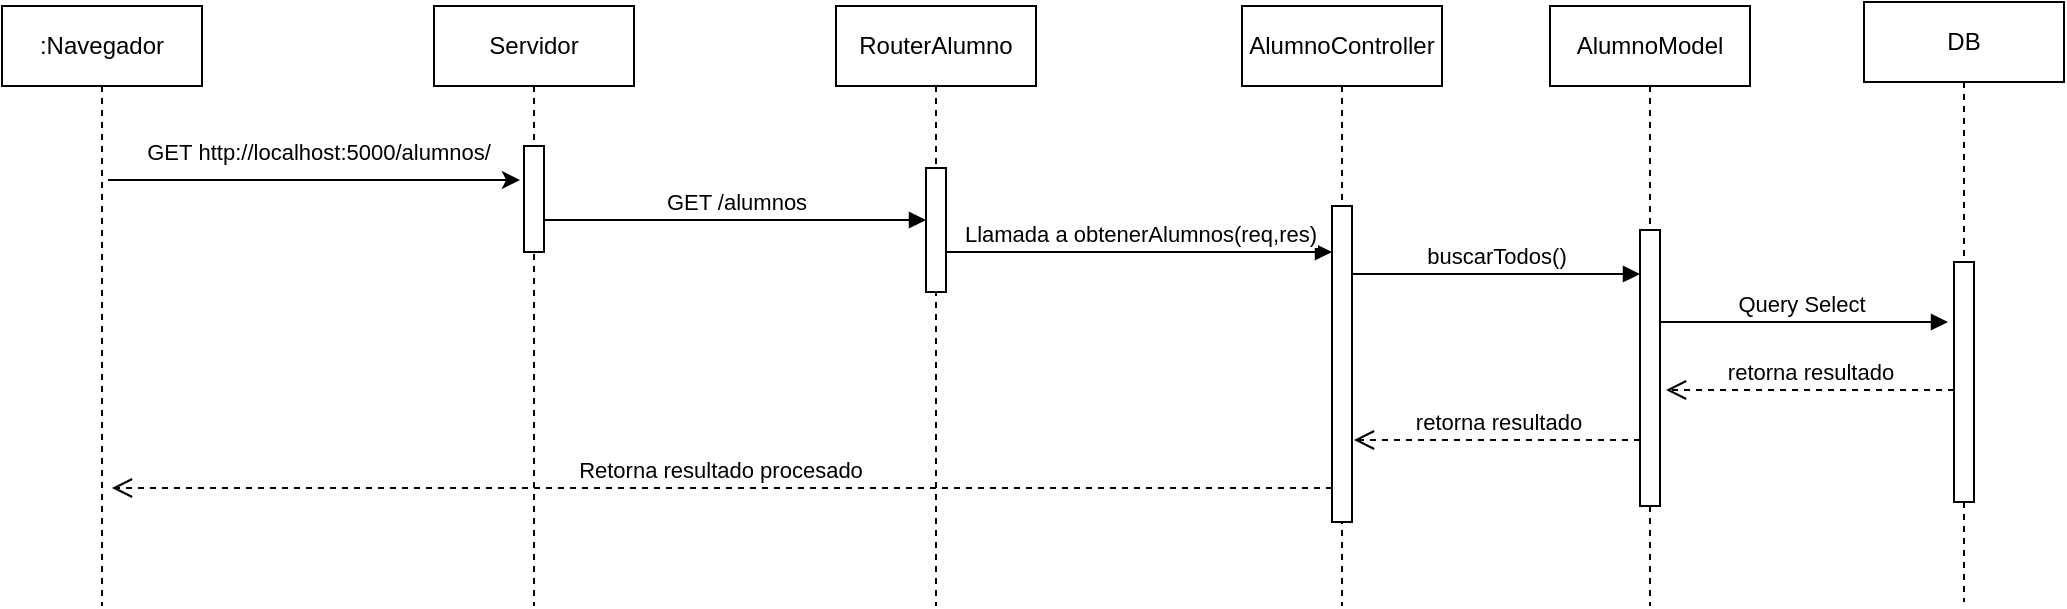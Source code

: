 <mxfile version="24.7.17">
  <diagram name="Page-1" id="2YBvvXClWsGukQMizWep">
    <mxGraphModel dx="989" dy="577" grid="0" gridSize="10" guides="1" tooltips="1" connect="1" arrows="1" fold="1" page="1" pageScale="1" pageWidth="1169" pageHeight="1654" math="0" shadow="0">
      <root>
        <mxCell id="0" />
        <mxCell id="1" parent="0" />
        <mxCell id="aM9ryv3xv72pqoxQDRHE-1" value="Servidor" style="shape=umlLifeline;perimeter=lifelinePerimeter;whiteSpace=wrap;html=1;container=0;dropTarget=0;collapsible=0;recursiveResize=0;outlineConnect=0;portConstraint=eastwest;newEdgeStyle={&quot;edgeStyle&quot;:&quot;elbowEdgeStyle&quot;,&quot;elbow&quot;:&quot;vertical&quot;,&quot;curved&quot;:0,&quot;rounded&quot;:0};" parent="1" vertex="1">
          <mxGeometry x="313" y="41" width="100" height="300" as="geometry" />
        </mxCell>
        <mxCell id="aM9ryv3xv72pqoxQDRHE-2" value="" style="html=1;points=[];perimeter=orthogonalPerimeter;outlineConnect=0;targetShapes=umlLifeline;portConstraint=eastwest;newEdgeStyle={&quot;edgeStyle&quot;:&quot;elbowEdgeStyle&quot;,&quot;elbow&quot;:&quot;vertical&quot;,&quot;curved&quot;:0,&quot;rounded&quot;:0};" parent="aM9ryv3xv72pqoxQDRHE-1" vertex="1">
          <mxGeometry x="45" y="70" width="10" height="53" as="geometry" />
        </mxCell>
        <mxCell id="aM9ryv3xv72pqoxQDRHE-5" value="RouterAlumno" style="shape=umlLifeline;perimeter=lifelinePerimeter;whiteSpace=wrap;html=1;container=0;dropTarget=0;collapsible=0;recursiveResize=0;outlineConnect=0;portConstraint=eastwest;newEdgeStyle={&quot;edgeStyle&quot;:&quot;elbowEdgeStyle&quot;,&quot;elbow&quot;:&quot;vertical&quot;,&quot;curved&quot;:0,&quot;rounded&quot;:0};" parent="1" vertex="1">
          <mxGeometry x="514" y="41" width="100" height="300" as="geometry" />
        </mxCell>
        <mxCell id="aM9ryv3xv72pqoxQDRHE-6" value="" style="html=1;points=[];perimeter=orthogonalPerimeter;outlineConnect=0;targetShapes=umlLifeline;portConstraint=eastwest;newEdgeStyle={&quot;edgeStyle&quot;:&quot;elbowEdgeStyle&quot;,&quot;elbow&quot;:&quot;vertical&quot;,&quot;curved&quot;:0,&quot;rounded&quot;:0};" parent="aM9ryv3xv72pqoxQDRHE-5" vertex="1">
          <mxGeometry x="45" y="81" width="10" height="62" as="geometry" />
        </mxCell>
        <mxCell id="aM9ryv3xv72pqoxQDRHE-7" value="GET /alumnos" style="html=1;verticalAlign=bottom;endArrow=block;edgeStyle=elbowEdgeStyle;elbow=vertical;curved=0;rounded=0;" parent="1" edge="1">
          <mxGeometry relative="1" as="geometry">
            <mxPoint x="368" y="148" as="sourcePoint" />
            <Array as="points">
              <mxPoint x="453" y="148" />
            </Array>
            <mxPoint x="559" y="148" as="targetPoint" />
          </mxGeometry>
        </mxCell>
        <mxCell id="s4qJ98brH94LvR8FTwwJ-4" value=":N&lt;span style=&quot;background-color: initial;&quot;&gt;avegador&lt;/span&gt;" style="shape=umlLifeline;perimeter=lifelinePerimeter;whiteSpace=wrap;html=1;container=0;dropTarget=0;collapsible=0;recursiveResize=0;outlineConnect=0;portConstraint=eastwest;newEdgeStyle={&quot;edgeStyle&quot;:&quot;elbowEdgeStyle&quot;,&quot;elbow&quot;:&quot;vertical&quot;,&quot;curved&quot;:0,&quot;rounded&quot;:0};" parent="1" vertex="1">
          <mxGeometry x="97" y="41" width="100" height="300" as="geometry" />
        </mxCell>
        <mxCell id="s4qJ98brH94LvR8FTwwJ-9" value="" style="endArrow=classic;html=1;rounded=0;" parent="1" edge="1">
          <mxGeometry width="50" height="50" relative="1" as="geometry">
            <mxPoint x="150" y="128" as="sourcePoint" />
            <mxPoint x="356" y="128" as="targetPoint" />
          </mxGeometry>
        </mxCell>
        <mxCell id="s4qJ98brH94LvR8FTwwJ-10" value="GET&amp;nbsp;http://localhost:5000/alumnos/" style="edgeLabel;html=1;align=center;verticalAlign=middle;resizable=0;points=[];" parent="s4qJ98brH94LvR8FTwwJ-9" vertex="1" connectable="0">
          <mxGeometry x="0.386" y="-1" relative="1" as="geometry">
            <mxPoint x="-38" y="-15" as="offset" />
          </mxGeometry>
        </mxCell>
        <mxCell id="s4qJ98brH94LvR8FTwwJ-12" value="AlumnoController" style="shape=umlLifeline;perimeter=lifelinePerimeter;whiteSpace=wrap;html=1;container=0;dropTarget=0;collapsible=0;recursiveResize=0;outlineConnect=0;portConstraint=eastwest;newEdgeStyle={&quot;edgeStyle&quot;:&quot;elbowEdgeStyle&quot;,&quot;elbow&quot;:&quot;vertical&quot;,&quot;curved&quot;:0,&quot;rounded&quot;:0};" parent="1" vertex="1">
          <mxGeometry x="717" y="41" width="100" height="300" as="geometry" />
        </mxCell>
        <mxCell id="s4qJ98brH94LvR8FTwwJ-13" value="" style="html=1;points=[];perimeter=orthogonalPerimeter;outlineConnect=0;targetShapes=umlLifeline;portConstraint=eastwest;newEdgeStyle={&quot;edgeStyle&quot;:&quot;elbowEdgeStyle&quot;,&quot;elbow&quot;:&quot;vertical&quot;,&quot;curved&quot;:0,&quot;rounded&quot;:0};" parent="s4qJ98brH94LvR8FTwwJ-12" vertex="1">
          <mxGeometry x="45" y="100" width="10" height="158" as="geometry" />
        </mxCell>
        <mxCell id="s4qJ98brH94LvR8FTwwJ-14" value="Llamada a obtenerAlumnos(req,res)" style="html=1;verticalAlign=bottom;endArrow=block;edgeStyle=elbowEdgeStyle;elbow=vertical;curved=0;rounded=0;" parent="1" source="aM9ryv3xv72pqoxQDRHE-6" target="s4qJ98brH94LvR8FTwwJ-13" edge="1">
          <mxGeometry x="0.003" relative="1" as="geometry">
            <mxPoint x="577" y="164" as="sourcePoint" />
            <Array as="points">
              <mxPoint x="662" y="164" />
            </Array>
            <mxPoint x="746" y="164" as="targetPoint" />
            <mxPoint as="offset" />
          </mxGeometry>
        </mxCell>
        <mxCell id="s4qJ98brH94LvR8FTwwJ-16" value="AlumnoModel" style="shape=umlLifeline;perimeter=lifelinePerimeter;whiteSpace=wrap;html=1;container=0;dropTarget=0;collapsible=0;recursiveResize=0;outlineConnect=0;portConstraint=eastwest;newEdgeStyle={&quot;edgeStyle&quot;:&quot;elbowEdgeStyle&quot;,&quot;elbow&quot;:&quot;vertical&quot;,&quot;curved&quot;:0,&quot;rounded&quot;:0};" parent="1" vertex="1">
          <mxGeometry x="871" y="41" width="100" height="300" as="geometry" />
        </mxCell>
        <mxCell id="s4qJ98brH94LvR8FTwwJ-17" value="" style="html=1;points=[];perimeter=orthogonalPerimeter;outlineConnect=0;targetShapes=umlLifeline;portConstraint=eastwest;newEdgeStyle={&quot;edgeStyle&quot;:&quot;elbowEdgeStyle&quot;,&quot;elbow&quot;:&quot;vertical&quot;,&quot;curved&quot;:0,&quot;rounded&quot;:0};" parent="s4qJ98brH94LvR8FTwwJ-16" vertex="1">
          <mxGeometry x="45" y="112" width="10" height="138" as="geometry" />
        </mxCell>
        <mxCell id="s4qJ98brH94LvR8FTwwJ-18" value="buscarTodos()" style="html=1;verticalAlign=bottom;endArrow=block;edgeStyle=elbowEdgeStyle;elbow=vertical;curved=0;rounded=0;" parent="1" source="s4qJ98brH94LvR8FTwwJ-13" target="s4qJ98brH94LvR8FTwwJ-17" edge="1">
          <mxGeometry x="0.003" relative="1" as="geometry">
            <mxPoint x="776" y="175" as="sourcePoint" />
            <Array as="points">
              <mxPoint x="869" y="175" />
            </Array>
            <mxPoint x="952" y="175" as="targetPoint" />
            <mxPoint as="offset" />
          </mxGeometry>
        </mxCell>
        <mxCell id="s4qJ98brH94LvR8FTwwJ-19" value="DB" style="shape=umlLifeline;perimeter=lifelinePerimeter;whiteSpace=wrap;html=1;container=0;dropTarget=0;collapsible=0;recursiveResize=0;outlineConnect=0;portConstraint=eastwest;newEdgeStyle={&quot;edgeStyle&quot;:&quot;elbowEdgeStyle&quot;,&quot;elbow&quot;:&quot;vertical&quot;,&quot;curved&quot;:0,&quot;rounded&quot;:0};" parent="1" vertex="1">
          <mxGeometry x="1028" y="39" width="100" height="300" as="geometry" />
        </mxCell>
        <mxCell id="s4qJ98brH94LvR8FTwwJ-20" value="" style="html=1;points=[];perimeter=orthogonalPerimeter;outlineConnect=0;targetShapes=umlLifeline;portConstraint=eastwest;newEdgeStyle={&quot;edgeStyle&quot;:&quot;elbowEdgeStyle&quot;,&quot;elbow&quot;:&quot;vertical&quot;,&quot;curved&quot;:0,&quot;rounded&quot;:0};" parent="s4qJ98brH94LvR8FTwwJ-19" vertex="1">
          <mxGeometry x="45" y="130" width="10" height="120" as="geometry" />
        </mxCell>
        <mxCell id="s4qJ98brH94LvR8FTwwJ-21" value="Query Select&amp;nbsp;" style="html=1;verticalAlign=bottom;endArrow=block;edgeStyle=elbowEdgeStyle;elbow=vertical;curved=0;rounded=0;" parent="1" source="s4qJ98brH94LvR8FTwwJ-17" edge="1">
          <mxGeometry x="0.003" relative="1" as="geometry">
            <mxPoint x="939" y="201" as="sourcePoint" />
            <Array as="points">
              <mxPoint x="1037" y="199" />
            </Array>
            <mxPoint x="1070" y="199" as="targetPoint" />
            <mxPoint as="offset" />
          </mxGeometry>
        </mxCell>
        <mxCell id="s4qJ98brH94LvR8FTwwJ-22" value="retorna resultado" style="html=1;verticalAlign=bottom;endArrow=open;dashed=1;endSize=8;edgeStyle=elbowEdgeStyle;elbow=vertical;curved=0;rounded=0;" parent="1" edge="1">
          <mxGeometry relative="1" as="geometry">
            <mxPoint x="929" y="233" as="targetPoint" />
            <Array as="points">
              <mxPoint x="969" y="233" />
            </Array>
            <mxPoint x="1073" y="233" as="sourcePoint" />
          </mxGeometry>
        </mxCell>
        <mxCell id="s4qJ98brH94LvR8FTwwJ-23" value="retorna resultado" style="html=1;verticalAlign=bottom;endArrow=open;dashed=1;endSize=8;edgeStyle=elbowEdgeStyle;elbow=vertical;curved=0;rounded=0;" parent="1" edge="1">
          <mxGeometry x="0.003" relative="1" as="geometry">
            <mxPoint x="773" y="258" as="targetPoint" />
            <Array as="points">
              <mxPoint x="813" y="258" />
            </Array>
            <mxPoint x="916" y="258" as="sourcePoint" />
            <mxPoint as="offset" />
          </mxGeometry>
        </mxCell>
        <mxCell id="s4qJ98brH94LvR8FTwwJ-24" value="Retorna resultado procesado" style="html=1;verticalAlign=bottom;endArrow=open;dashed=1;endSize=8;edgeStyle=elbowEdgeStyle;elbow=vertical;curved=0;rounded=0;" parent="1" source="s4qJ98brH94LvR8FTwwJ-13" edge="1">
          <mxGeometry x="0.003" relative="1" as="geometry">
            <mxPoint x="152" y="282" as="targetPoint" />
            <Array as="points">
              <mxPoint x="635" y="282" />
            </Array>
            <mxPoint x="744.0" y="282" as="sourcePoint" />
            <mxPoint as="offset" />
          </mxGeometry>
        </mxCell>
      </root>
    </mxGraphModel>
  </diagram>
</mxfile>
